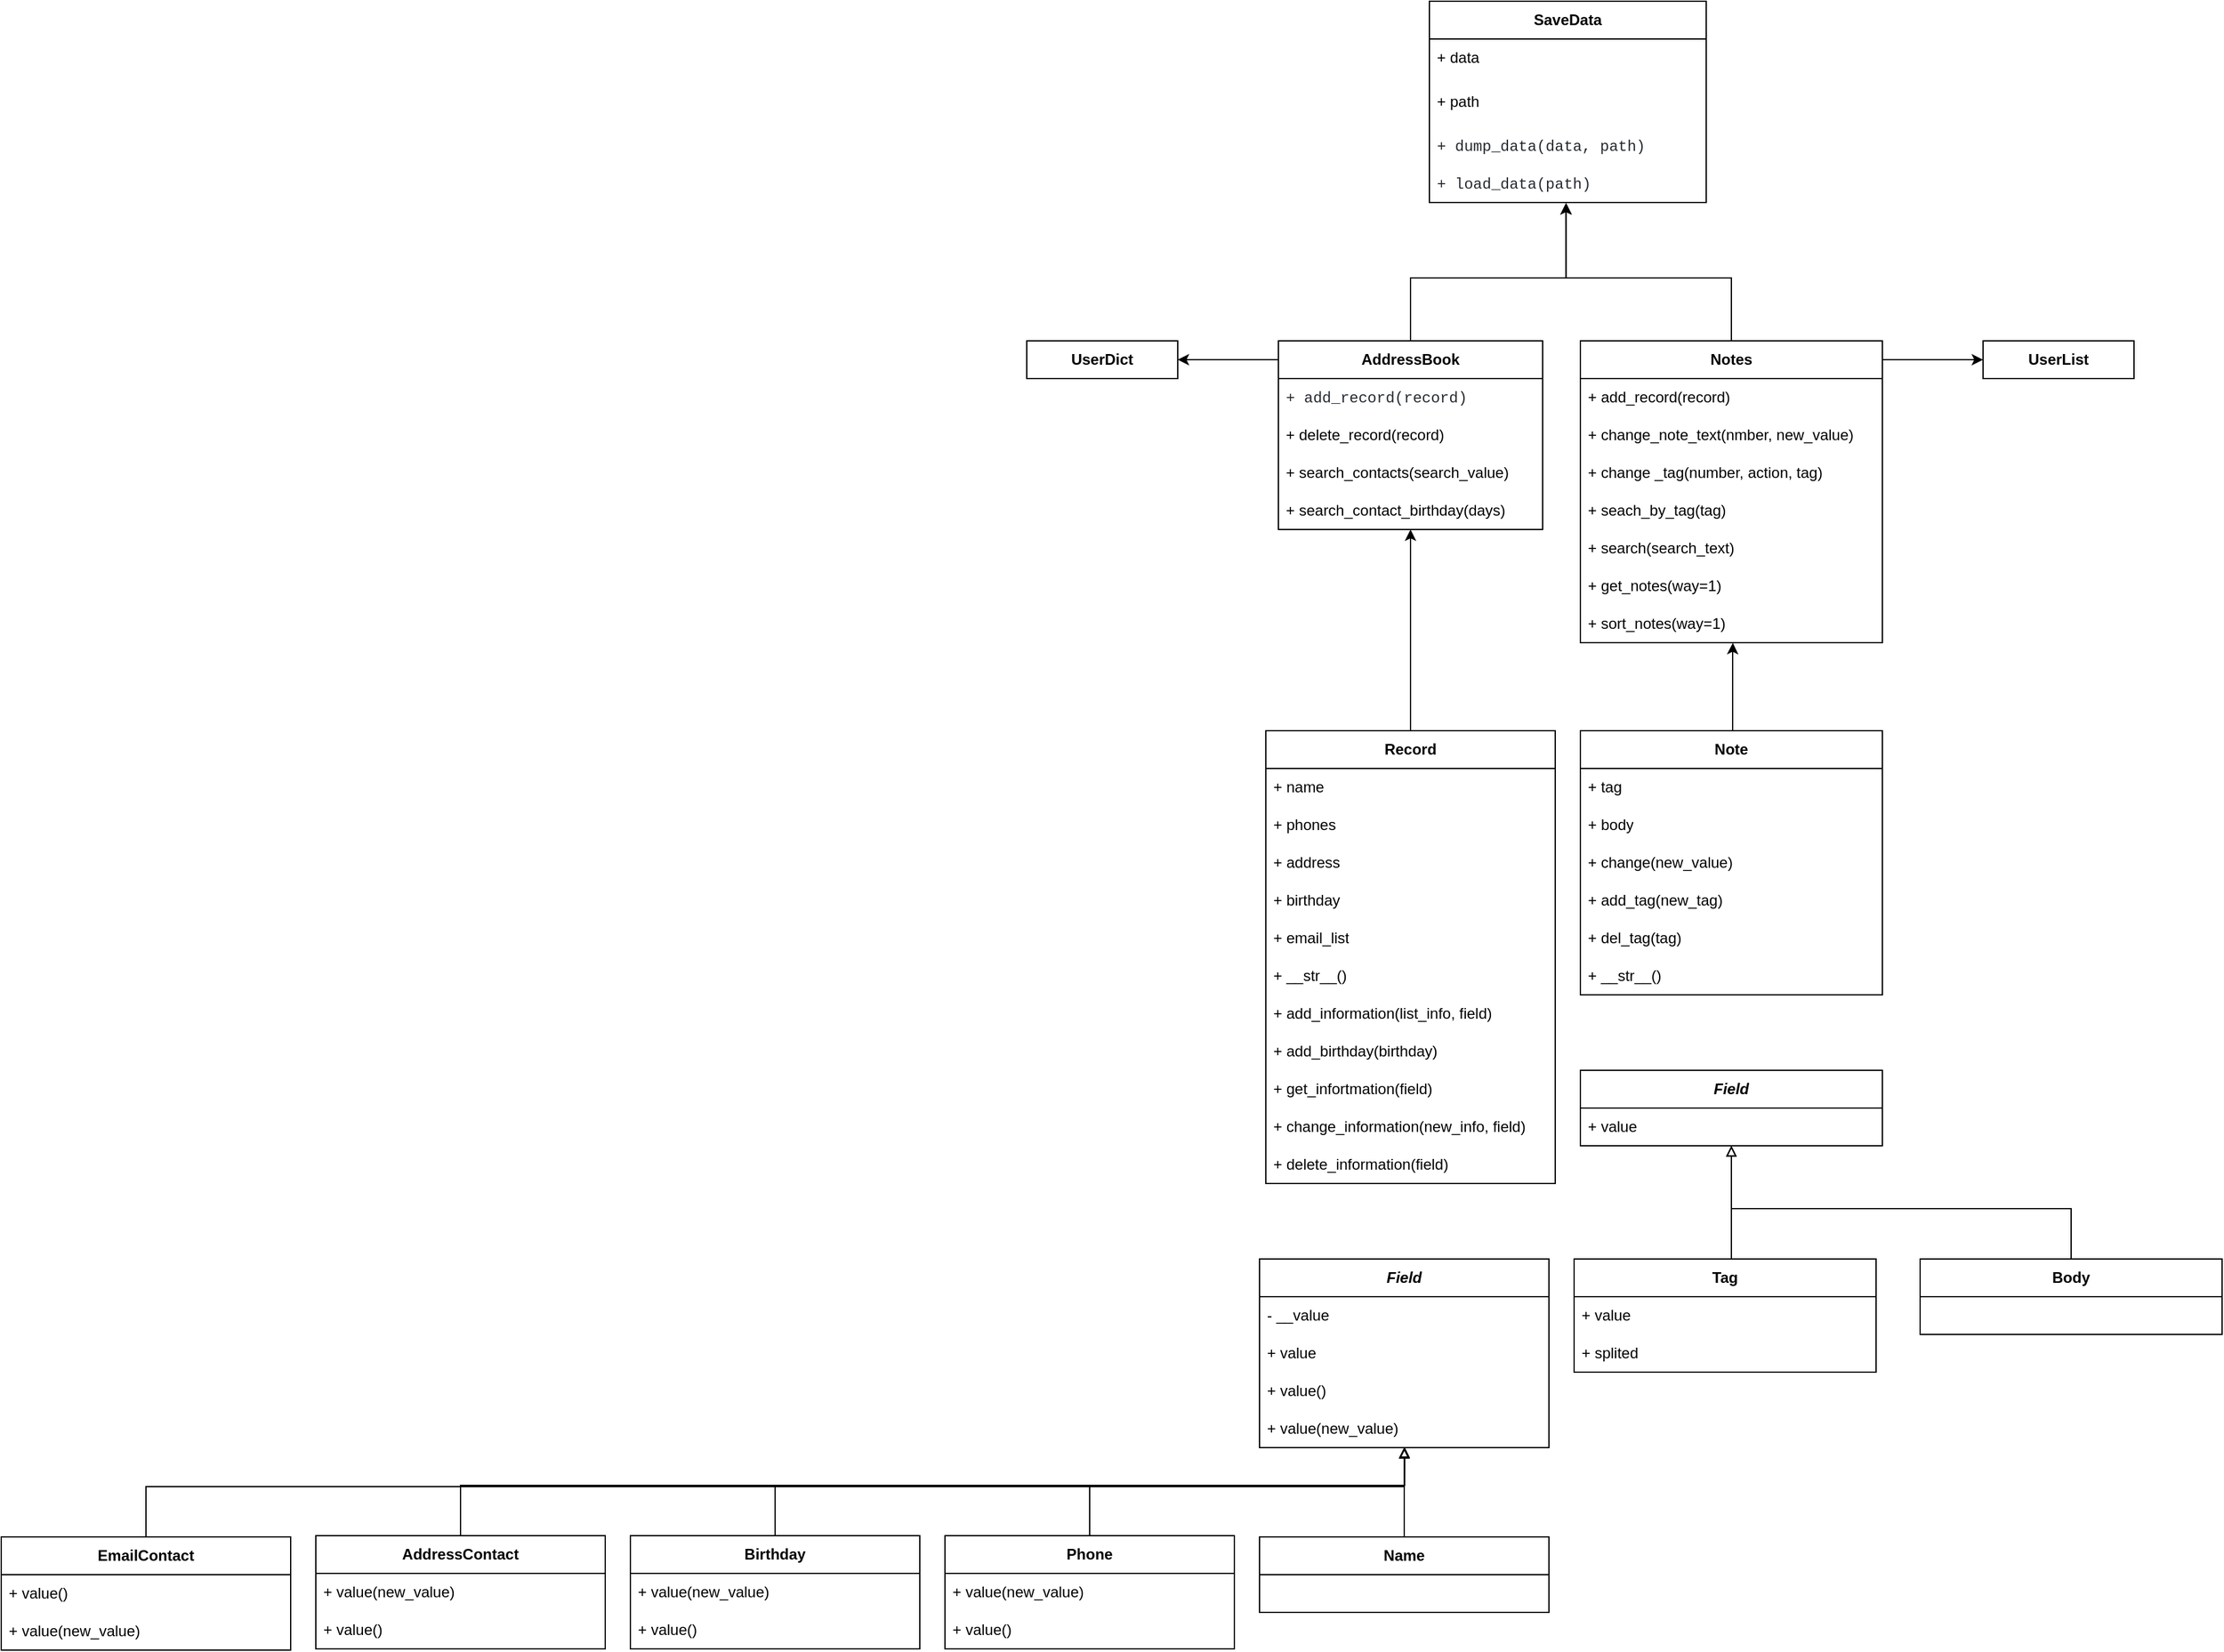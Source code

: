 <mxfile version="20.8.5" type="github">
  <diagram id="C5RBs43oDa-KdzZeNtuy" name="Page-1">
    <mxGraphModel dx="1665" dy="1603" grid="1" gridSize="10" guides="1" tooltips="1" connect="1" arrows="1" fold="1" page="1" pageScale="1" pageWidth="827" pageHeight="1169" math="0" shadow="0">
      <root>
        <mxCell id="WIyWlLk6GJQsqaUBKTNV-0" />
        <mxCell id="WIyWlLk6GJQsqaUBKTNV-1" parent="WIyWlLk6GJQsqaUBKTNV-0" />
        <mxCell id="de7m-z70HbMSXaxPHgT2-0" value="&lt;b&gt;UserDict&lt;/b&gt;" style="rounded=0;whiteSpace=wrap;html=1;" vertex="1" parent="WIyWlLk6GJQsqaUBKTNV-1">
          <mxGeometry x="10" y="210" width="120" height="30" as="geometry" />
        </mxCell>
        <mxCell id="de7m-z70HbMSXaxPHgT2-1" style="edgeStyle=orthogonalEdgeStyle;rounded=0;orthogonalLoop=1;jettySize=auto;html=1;exitX=0.5;exitY=1;exitDx=0;exitDy=0;" edge="1" parent="WIyWlLk6GJQsqaUBKTNV-1" source="de7m-z70HbMSXaxPHgT2-0" target="de7m-z70HbMSXaxPHgT2-0">
          <mxGeometry relative="1" as="geometry" />
        </mxCell>
        <mxCell id="de7m-z70HbMSXaxPHgT2-3" style="edgeStyle=orthogonalEdgeStyle;rounded=0;orthogonalLoop=1;jettySize=auto;html=1;exitX=0.5;exitY=1;exitDx=0;exitDy=0;" edge="1" parent="WIyWlLk6GJQsqaUBKTNV-1" source="de7m-z70HbMSXaxPHgT2-0" target="de7m-z70HbMSXaxPHgT2-0">
          <mxGeometry relative="1" as="geometry" />
        </mxCell>
        <mxCell id="de7m-z70HbMSXaxPHgT2-10" value="&lt;b&gt;UserList&lt;/b&gt;" style="rounded=0;whiteSpace=wrap;html=1;" vertex="1" parent="WIyWlLk6GJQsqaUBKTNV-1">
          <mxGeometry x="770" y="210" width="120" height="30" as="geometry" />
        </mxCell>
        <mxCell id="de7m-z70HbMSXaxPHgT2-33" style="edgeStyle=orthogonalEdgeStyle;rounded=0;orthogonalLoop=1;jettySize=auto;html=1;entryX=0.493;entryY=1.022;entryDx=0;entryDy=0;entryPerimeter=0;strokeColor=default;" edge="1" parent="WIyWlLk6GJQsqaUBKTNV-1" source="de7m-z70HbMSXaxPHgT2-12" target="de7m-z70HbMSXaxPHgT2-24">
          <mxGeometry relative="1" as="geometry">
            <Array as="points">
              <mxPoint x="315" y="160" />
              <mxPoint x="439" y="160" />
            </Array>
          </mxGeometry>
        </mxCell>
        <mxCell id="de7m-z70HbMSXaxPHgT2-35" style="edgeStyle=orthogonalEdgeStyle;rounded=0;orthogonalLoop=1;jettySize=auto;html=1;entryX=1;entryY=0.5;entryDx=0;entryDy=0;strokeColor=default;" edge="1" parent="WIyWlLk6GJQsqaUBKTNV-1" source="de7m-z70HbMSXaxPHgT2-12" target="de7m-z70HbMSXaxPHgT2-0">
          <mxGeometry relative="1" as="geometry">
            <Array as="points">
              <mxPoint x="150" y="225" />
              <mxPoint x="150" y="225" />
            </Array>
          </mxGeometry>
        </mxCell>
        <mxCell id="de7m-z70HbMSXaxPHgT2-12" value="&lt;b&gt;AddressBook&lt;/b&gt;" style="swimlane;fontStyle=0;childLayout=stackLayout;horizontal=1;startSize=30;horizontalStack=0;resizeParent=1;resizeParentMax=0;resizeLast=0;collapsible=1;marginBottom=0;whiteSpace=wrap;html=1;" vertex="1" parent="WIyWlLk6GJQsqaUBKTNV-1">
          <mxGeometry x="210" y="210" width="210" height="150" as="geometry" />
        </mxCell>
        <mxCell id="de7m-z70HbMSXaxPHgT2-13" value="&lt;font face=&quot;ui-monospace, SFMono-Regular, SF Mono, Menlo, Consolas, Liberation Mono, monospace&quot; color=&quot;#24292f&quot;&gt;&lt;span style=&quot;background-color: rgb(255, 255, 255);&quot;&gt;+ add_record(record)&lt;/span&gt;&lt;/font&gt;" style="text;strokeColor=none;fillColor=none;align=left;verticalAlign=middle;spacingLeft=4;spacingRight=4;overflow=hidden;points=[[0,0.5],[1,0.5]];portConstraint=eastwest;rotatable=0;whiteSpace=wrap;html=1;" vertex="1" parent="de7m-z70HbMSXaxPHgT2-12">
          <mxGeometry y="30" width="210" height="30" as="geometry" />
        </mxCell>
        <mxCell id="de7m-z70HbMSXaxPHgT2-27" value="+ delete_record(record)" style="text;strokeColor=none;fillColor=none;align=left;verticalAlign=middle;spacingLeft=4;spacingRight=4;overflow=hidden;points=[[0,0.5],[1,0.5]];portConstraint=eastwest;rotatable=0;whiteSpace=wrap;html=1;" vertex="1" parent="de7m-z70HbMSXaxPHgT2-12">
          <mxGeometry y="60" width="210" height="30" as="geometry" />
        </mxCell>
        <mxCell id="de7m-z70HbMSXaxPHgT2-14" value="+ search_contacts(search_value)" style="text;strokeColor=none;fillColor=none;align=left;verticalAlign=middle;spacingLeft=4;spacingRight=4;overflow=hidden;points=[[0,0.5],[1,0.5]];portConstraint=eastwest;rotatable=0;whiteSpace=wrap;html=1;" vertex="1" parent="de7m-z70HbMSXaxPHgT2-12">
          <mxGeometry y="90" width="210" height="30" as="geometry" />
        </mxCell>
        <mxCell id="de7m-z70HbMSXaxPHgT2-15" value="+ search_contact_birthday(days)" style="text;strokeColor=none;fillColor=none;align=left;verticalAlign=middle;spacingLeft=4;spacingRight=4;overflow=hidden;points=[[0,0.5],[1,0.5]];portConstraint=eastwest;rotatable=0;whiteSpace=wrap;html=1;" vertex="1" parent="de7m-z70HbMSXaxPHgT2-12">
          <mxGeometry y="120" width="210" height="30" as="geometry" />
        </mxCell>
        <mxCell id="de7m-z70HbMSXaxPHgT2-34" style="edgeStyle=orthogonalEdgeStyle;rounded=0;orthogonalLoop=1;jettySize=auto;html=1;strokeColor=default;entryX=0.494;entryY=1.013;entryDx=0;entryDy=0;entryPerimeter=0;" edge="1" parent="WIyWlLk6GJQsqaUBKTNV-1" source="de7m-z70HbMSXaxPHgT2-16" target="de7m-z70HbMSXaxPHgT2-24">
          <mxGeometry relative="1" as="geometry">
            <mxPoint x="460" y="140" as="targetPoint" />
            <Array as="points">
              <mxPoint x="570" y="160" />
              <mxPoint x="439" y="160" />
            </Array>
          </mxGeometry>
        </mxCell>
        <mxCell id="de7m-z70HbMSXaxPHgT2-36" style="edgeStyle=orthogonalEdgeStyle;rounded=0;orthogonalLoop=1;jettySize=auto;html=1;entryX=0;entryY=0.5;entryDx=0;entryDy=0;strokeColor=default;" edge="1" parent="WIyWlLk6GJQsqaUBKTNV-1" source="de7m-z70HbMSXaxPHgT2-16" target="de7m-z70HbMSXaxPHgT2-10">
          <mxGeometry relative="1" as="geometry">
            <Array as="points">
              <mxPoint x="750" y="225" />
              <mxPoint x="750" y="225" />
            </Array>
          </mxGeometry>
        </mxCell>
        <mxCell id="de7m-z70HbMSXaxPHgT2-16" value="&lt;b&gt;Notes&lt;/b&gt;" style="swimlane;fontStyle=0;childLayout=stackLayout;horizontal=1;startSize=30;horizontalStack=0;resizeParent=1;resizeParentMax=0;resizeLast=0;collapsible=1;marginBottom=0;whiteSpace=wrap;html=1;" vertex="1" parent="WIyWlLk6GJQsqaUBKTNV-1">
          <mxGeometry x="450" y="210" width="240" height="240" as="geometry" />
        </mxCell>
        <mxCell id="de7m-z70HbMSXaxPHgT2-17" value="+ add_record(record)" style="text;strokeColor=none;fillColor=none;align=left;verticalAlign=middle;spacingLeft=4;spacingRight=4;overflow=hidden;points=[[0,0.5],[1,0.5]];portConstraint=eastwest;rotatable=0;whiteSpace=wrap;html=1;" vertex="1" parent="de7m-z70HbMSXaxPHgT2-16">
          <mxGeometry y="30" width="240" height="30" as="geometry" />
        </mxCell>
        <mxCell id="de7m-z70HbMSXaxPHgT2-18" value="+ change_note_text(nmber, new_value)" style="text;strokeColor=none;fillColor=none;align=left;verticalAlign=middle;spacingLeft=4;spacingRight=4;overflow=hidden;points=[[0,0.5],[1,0.5]];portConstraint=eastwest;rotatable=0;whiteSpace=wrap;html=1;" vertex="1" parent="de7m-z70HbMSXaxPHgT2-16">
          <mxGeometry y="60" width="240" height="30" as="geometry" />
        </mxCell>
        <mxCell id="de7m-z70HbMSXaxPHgT2-28" value="+ change _tag(number, action, tag)" style="text;strokeColor=none;fillColor=none;align=left;verticalAlign=middle;spacingLeft=4;spacingRight=4;overflow=hidden;points=[[0,0.5],[1,0.5]];portConstraint=eastwest;rotatable=0;whiteSpace=wrap;html=1;" vertex="1" parent="de7m-z70HbMSXaxPHgT2-16">
          <mxGeometry y="90" width="240" height="30" as="geometry" />
        </mxCell>
        <mxCell id="de7m-z70HbMSXaxPHgT2-29" value="+ seach_by_tag(tag)" style="text;strokeColor=none;fillColor=none;align=left;verticalAlign=middle;spacingLeft=4;spacingRight=4;overflow=hidden;points=[[0,0.5],[1,0.5]];portConstraint=eastwest;rotatable=0;whiteSpace=wrap;html=1;" vertex="1" parent="de7m-z70HbMSXaxPHgT2-16">
          <mxGeometry y="120" width="240" height="30" as="geometry" />
        </mxCell>
        <mxCell id="de7m-z70HbMSXaxPHgT2-30" value="+ search(search_text)" style="text;strokeColor=none;fillColor=none;align=left;verticalAlign=middle;spacingLeft=4;spacingRight=4;overflow=hidden;points=[[0,0.5],[1,0.5]];portConstraint=eastwest;rotatable=0;whiteSpace=wrap;html=1;" vertex="1" parent="de7m-z70HbMSXaxPHgT2-16">
          <mxGeometry y="150" width="240" height="30" as="geometry" />
        </mxCell>
        <mxCell id="de7m-z70HbMSXaxPHgT2-19" value="+ get_notes(way=1)" style="text;strokeColor=none;fillColor=none;align=left;verticalAlign=middle;spacingLeft=4;spacingRight=4;overflow=hidden;points=[[0,0.5],[1,0.5]];portConstraint=eastwest;rotatable=0;whiteSpace=wrap;html=1;" vertex="1" parent="de7m-z70HbMSXaxPHgT2-16">
          <mxGeometry y="180" width="240" height="30" as="geometry" />
        </mxCell>
        <mxCell id="de7m-z70HbMSXaxPHgT2-32" value="+ sort_notes(way=1)" style="text;strokeColor=none;fillColor=none;align=left;verticalAlign=middle;spacingLeft=4;spacingRight=4;overflow=hidden;points=[[0,0.5],[1,0.5]];portConstraint=eastwest;rotatable=0;whiteSpace=wrap;html=1;" vertex="1" parent="de7m-z70HbMSXaxPHgT2-16">
          <mxGeometry y="210" width="240" height="30" as="geometry" />
        </mxCell>
        <mxCell id="de7m-z70HbMSXaxPHgT2-20" value="&lt;b&gt;SaveData&lt;/b&gt;" style="swimlane;fontStyle=0;childLayout=stackLayout;horizontal=1;startSize=30;horizontalStack=0;resizeParent=1;resizeParentMax=0;resizeLast=0;collapsible=1;marginBottom=0;whiteSpace=wrap;html=1;" vertex="1" parent="WIyWlLk6GJQsqaUBKTNV-1">
          <mxGeometry x="330" y="-60" width="220" height="160" as="geometry">
            <mxRectangle x="350" y="-60" width="90" height="30" as="alternateBounds" />
          </mxGeometry>
        </mxCell>
        <mxCell id="de7m-z70HbMSXaxPHgT2-21" value="+ data" style="text;strokeColor=none;fillColor=none;align=left;verticalAlign=middle;spacingLeft=4;spacingRight=4;overflow=hidden;points=[[0,0.5],[1,0.5]];portConstraint=eastwest;rotatable=0;whiteSpace=wrap;html=1;" vertex="1" parent="de7m-z70HbMSXaxPHgT2-20">
          <mxGeometry y="30" width="220" height="30" as="geometry" />
        </mxCell>
        <mxCell id="de7m-z70HbMSXaxPHgT2-22" value="+ path" style="text;strokeColor=none;fillColor=none;align=left;verticalAlign=middle;spacingLeft=4;spacingRight=4;overflow=hidden;points=[[0,0.5],[1,0.5]];portConstraint=eastwest;rotatable=0;whiteSpace=wrap;html=1;" vertex="1" parent="de7m-z70HbMSXaxPHgT2-20">
          <mxGeometry y="60" width="220" height="40" as="geometry" />
        </mxCell>
        <mxCell id="de7m-z70HbMSXaxPHgT2-26" value="&lt;font face=&quot;ui-monospace, SFMono-Regular, SF Mono, Menlo, Consolas, Liberation Mono, monospace&quot; color=&quot;#24292f&quot;&gt;&lt;span style=&quot;background-color: rgb(255, 255, 255);&quot;&gt;+ dump_data(data, path)&lt;/span&gt;&lt;/font&gt;" style="text;strokeColor=none;fillColor=none;align=left;verticalAlign=middle;spacingLeft=4;spacingRight=4;overflow=hidden;points=[[0,0.5],[1,0.5]];portConstraint=eastwest;rotatable=0;whiteSpace=wrap;html=1;" vertex="1" parent="de7m-z70HbMSXaxPHgT2-20">
          <mxGeometry y="100" width="220" height="30" as="geometry" />
        </mxCell>
        <mxCell id="de7m-z70HbMSXaxPHgT2-24" value="&lt;font face=&quot;ui-monospace, SFMono-Regular, SF Mono, Menlo, Consolas, Liberation Mono, monospace&quot; color=&quot;#24292f&quot;&gt;&lt;span style=&quot;background-color: rgb(255, 255, 255);&quot;&gt;+ load_data(path)&lt;/span&gt;&lt;/font&gt;" style="text;strokeColor=none;fillColor=none;align=left;verticalAlign=middle;spacingLeft=4;spacingRight=4;overflow=hidden;points=[[0,0.5],[1,0.5]];portConstraint=eastwest;rotatable=0;whiteSpace=wrap;html=1;" vertex="1" parent="de7m-z70HbMSXaxPHgT2-20">
          <mxGeometry y="130" width="220" height="30" as="geometry" />
        </mxCell>
        <mxCell id="de7m-z70HbMSXaxPHgT2-45" style="edgeStyle=orthogonalEdgeStyle;rounded=0;orthogonalLoop=1;jettySize=auto;html=1;strokeColor=default;entryX=0.505;entryY=1.006;entryDx=0;entryDy=0;entryPerimeter=0;" edge="1" parent="WIyWlLk6GJQsqaUBKTNV-1" source="de7m-z70HbMSXaxPHgT2-37" target="de7m-z70HbMSXaxPHgT2-32">
          <mxGeometry relative="1" as="geometry">
            <mxPoint x="570" y="460" as="targetPoint" />
            <Array as="points">
              <mxPoint x="571" y="460" />
              <mxPoint x="571" y="460" />
            </Array>
          </mxGeometry>
        </mxCell>
        <mxCell id="de7m-z70HbMSXaxPHgT2-37" value="&lt;b&gt;Note&lt;/b&gt;" style="swimlane;fontStyle=0;childLayout=stackLayout;horizontal=1;startSize=30;horizontalStack=0;resizeParent=1;resizeParentMax=0;resizeLast=0;collapsible=1;marginBottom=0;whiteSpace=wrap;html=1;" vertex="1" parent="WIyWlLk6GJQsqaUBKTNV-1">
          <mxGeometry x="450" y="520" width="240" height="210" as="geometry" />
        </mxCell>
        <mxCell id="de7m-z70HbMSXaxPHgT2-38" value="+ tag" style="text;strokeColor=none;fillColor=none;align=left;verticalAlign=middle;spacingLeft=4;spacingRight=4;overflow=hidden;points=[[0,0.5],[1,0.5]];portConstraint=eastwest;rotatable=0;whiteSpace=wrap;html=1;" vertex="1" parent="de7m-z70HbMSXaxPHgT2-37">
          <mxGeometry y="30" width="240" height="30" as="geometry" />
        </mxCell>
        <mxCell id="de7m-z70HbMSXaxPHgT2-39" value="+ body" style="text;strokeColor=none;fillColor=none;align=left;verticalAlign=middle;spacingLeft=4;spacingRight=4;overflow=hidden;points=[[0,0.5],[1,0.5]];portConstraint=eastwest;rotatable=0;whiteSpace=wrap;html=1;" vertex="1" parent="de7m-z70HbMSXaxPHgT2-37">
          <mxGeometry y="60" width="240" height="30" as="geometry" />
        </mxCell>
        <mxCell id="de7m-z70HbMSXaxPHgT2-40" value="+ change(new_value)" style="text;strokeColor=none;fillColor=none;align=left;verticalAlign=middle;spacingLeft=4;spacingRight=4;overflow=hidden;points=[[0,0.5],[1,0.5]];portConstraint=eastwest;rotatable=0;whiteSpace=wrap;html=1;" vertex="1" parent="de7m-z70HbMSXaxPHgT2-37">
          <mxGeometry y="90" width="240" height="30" as="geometry" />
        </mxCell>
        <mxCell id="de7m-z70HbMSXaxPHgT2-41" value="+ add_tag(new_tag)" style="text;strokeColor=none;fillColor=none;align=left;verticalAlign=middle;spacingLeft=4;spacingRight=4;overflow=hidden;points=[[0,0.5],[1,0.5]];portConstraint=eastwest;rotatable=0;whiteSpace=wrap;html=1;" vertex="1" parent="de7m-z70HbMSXaxPHgT2-37">
          <mxGeometry y="120" width="240" height="30" as="geometry" />
        </mxCell>
        <mxCell id="de7m-z70HbMSXaxPHgT2-42" value="+ del_tag(tag)" style="text;strokeColor=none;fillColor=none;align=left;verticalAlign=middle;spacingLeft=4;spacingRight=4;overflow=hidden;points=[[0,0.5],[1,0.5]];portConstraint=eastwest;rotatable=0;whiteSpace=wrap;html=1;" vertex="1" parent="de7m-z70HbMSXaxPHgT2-37">
          <mxGeometry y="150" width="240" height="30" as="geometry" />
        </mxCell>
        <mxCell id="de7m-z70HbMSXaxPHgT2-53" value="+ __str__()" style="text;strokeColor=none;fillColor=none;align=left;verticalAlign=middle;spacingLeft=4;spacingRight=4;overflow=hidden;points=[[0,0.5],[1,0.5]];portConstraint=eastwest;rotatable=0;whiteSpace=wrap;html=1;" vertex="1" parent="de7m-z70HbMSXaxPHgT2-37">
          <mxGeometry y="180" width="240" height="30" as="geometry" />
        </mxCell>
        <mxCell id="de7m-z70HbMSXaxPHgT2-52" style="edgeStyle=orthogonalEdgeStyle;rounded=0;orthogonalLoop=1;jettySize=auto;html=1;strokeColor=default;" edge="1" parent="WIyWlLk6GJQsqaUBKTNV-1" source="de7m-z70HbMSXaxPHgT2-46">
          <mxGeometry relative="1" as="geometry">
            <mxPoint x="315" y="360" as="targetPoint" />
          </mxGeometry>
        </mxCell>
        <mxCell id="de7m-z70HbMSXaxPHgT2-46" value="&lt;b&gt;Record&lt;/b&gt;" style="swimlane;fontStyle=0;childLayout=stackLayout;horizontal=1;startSize=30;horizontalStack=0;resizeParent=1;resizeParentMax=0;resizeLast=0;collapsible=1;marginBottom=0;whiteSpace=wrap;html=1;" vertex="1" parent="WIyWlLk6GJQsqaUBKTNV-1">
          <mxGeometry x="200" y="520" width="230" height="360" as="geometry" />
        </mxCell>
        <mxCell id="de7m-z70HbMSXaxPHgT2-47" value="+ name" style="text;strokeColor=none;fillColor=none;align=left;verticalAlign=middle;spacingLeft=4;spacingRight=4;overflow=hidden;points=[[0,0.5],[1,0.5]];portConstraint=eastwest;rotatable=0;whiteSpace=wrap;html=1;" vertex="1" parent="de7m-z70HbMSXaxPHgT2-46">
          <mxGeometry y="30" width="230" height="30" as="geometry" />
        </mxCell>
        <mxCell id="de7m-z70HbMSXaxPHgT2-48" value="+ phones" style="text;strokeColor=none;fillColor=none;align=left;verticalAlign=middle;spacingLeft=4;spacingRight=4;overflow=hidden;points=[[0,0.5],[1,0.5]];portConstraint=eastwest;rotatable=0;whiteSpace=wrap;html=1;" vertex="1" parent="de7m-z70HbMSXaxPHgT2-46">
          <mxGeometry y="60" width="230" height="30" as="geometry" />
        </mxCell>
        <mxCell id="de7m-z70HbMSXaxPHgT2-49" value="+ address" style="text;strokeColor=none;fillColor=none;align=left;verticalAlign=middle;spacingLeft=4;spacingRight=4;overflow=hidden;points=[[0,0.5],[1,0.5]];portConstraint=eastwest;rotatable=0;whiteSpace=wrap;html=1;" vertex="1" parent="de7m-z70HbMSXaxPHgT2-46">
          <mxGeometry y="90" width="230" height="30" as="geometry" />
        </mxCell>
        <mxCell id="de7m-z70HbMSXaxPHgT2-50" value="+ birthday" style="text;strokeColor=none;fillColor=none;align=left;verticalAlign=middle;spacingLeft=4;spacingRight=4;overflow=hidden;points=[[0,0.5],[1,0.5]];portConstraint=eastwest;rotatable=0;whiteSpace=wrap;html=1;" vertex="1" parent="de7m-z70HbMSXaxPHgT2-46">
          <mxGeometry y="120" width="230" height="30" as="geometry" />
        </mxCell>
        <mxCell id="de7m-z70HbMSXaxPHgT2-51" value="+ email_list" style="text;strokeColor=none;fillColor=none;align=left;verticalAlign=middle;spacingLeft=4;spacingRight=4;overflow=hidden;points=[[0,0.5],[1,0.5]];portConstraint=eastwest;rotatable=0;whiteSpace=wrap;html=1;" vertex="1" parent="de7m-z70HbMSXaxPHgT2-46">
          <mxGeometry y="150" width="230" height="30" as="geometry" />
        </mxCell>
        <mxCell id="de7m-z70HbMSXaxPHgT2-73" value="+ __str__()" style="text;strokeColor=none;fillColor=none;align=left;verticalAlign=middle;spacingLeft=4;spacingRight=4;overflow=hidden;points=[[0,0.5],[1,0.5]];portConstraint=eastwest;rotatable=0;whiteSpace=wrap;html=1;" vertex="1" parent="de7m-z70HbMSXaxPHgT2-46">
          <mxGeometry y="180" width="230" height="30" as="geometry" />
        </mxCell>
        <mxCell id="de7m-z70HbMSXaxPHgT2-74" value="+ add_information(list_info, field)" style="text;strokeColor=none;fillColor=none;align=left;verticalAlign=middle;spacingLeft=4;spacingRight=4;overflow=hidden;points=[[0,0.5],[1,0.5]];portConstraint=eastwest;rotatable=0;whiteSpace=wrap;html=1;" vertex="1" parent="de7m-z70HbMSXaxPHgT2-46">
          <mxGeometry y="210" width="230" height="30" as="geometry" />
        </mxCell>
        <mxCell id="de7m-z70HbMSXaxPHgT2-76" value="+ add_birthday(birthday)" style="text;strokeColor=none;fillColor=none;align=left;verticalAlign=middle;spacingLeft=4;spacingRight=4;overflow=hidden;points=[[0,0.5],[1,0.5]];portConstraint=eastwest;rotatable=0;whiteSpace=wrap;html=1;" vertex="1" parent="de7m-z70HbMSXaxPHgT2-46">
          <mxGeometry y="240" width="230" height="30" as="geometry" />
        </mxCell>
        <mxCell id="de7m-z70HbMSXaxPHgT2-79" value="+ get_infortmation(field)" style="text;strokeColor=none;fillColor=none;align=left;verticalAlign=middle;spacingLeft=4;spacingRight=4;overflow=hidden;points=[[0,0.5],[1,0.5]];portConstraint=eastwest;rotatable=0;whiteSpace=wrap;html=1;" vertex="1" parent="de7m-z70HbMSXaxPHgT2-46">
          <mxGeometry y="270" width="230" height="30" as="geometry" />
        </mxCell>
        <mxCell id="de7m-z70HbMSXaxPHgT2-81" value="+ change_information(new_info, field)" style="text;strokeColor=none;fillColor=none;align=left;verticalAlign=middle;spacingLeft=4;spacingRight=4;overflow=hidden;points=[[0,0.5],[1,0.5]];portConstraint=eastwest;rotatable=0;whiteSpace=wrap;html=1;" vertex="1" parent="de7m-z70HbMSXaxPHgT2-46">
          <mxGeometry y="300" width="230" height="30" as="geometry" />
        </mxCell>
        <mxCell id="de7m-z70HbMSXaxPHgT2-82" value="+ delete_information(field)" style="text;strokeColor=none;fillColor=none;align=left;verticalAlign=middle;spacingLeft=4;spacingRight=4;overflow=hidden;points=[[0,0.5],[1,0.5]];portConstraint=eastwest;rotatable=0;whiteSpace=wrap;html=1;" vertex="1" parent="de7m-z70HbMSXaxPHgT2-46">
          <mxGeometry y="330" width="230" height="30" as="geometry" />
        </mxCell>
        <mxCell id="de7m-z70HbMSXaxPHgT2-54" value="&lt;b&gt;&lt;i&gt;Field&lt;/i&gt;&lt;/b&gt;" style="swimlane;fontStyle=0;childLayout=stackLayout;horizontal=1;startSize=30;horizontalStack=0;resizeParent=1;resizeParentMax=0;resizeLast=0;collapsible=1;marginBottom=0;whiteSpace=wrap;html=1;" vertex="1" parent="WIyWlLk6GJQsqaUBKTNV-1">
          <mxGeometry x="450" y="790" width="240" height="60" as="geometry" />
        </mxCell>
        <mxCell id="de7m-z70HbMSXaxPHgT2-55" value="+ value" style="text;strokeColor=none;fillColor=none;align=left;verticalAlign=middle;spacingLeft=4;spacingRight=4;overflow=hidden;points=[[0,0.5],[1,0.5]];portConstraint=eastwest;rotatable=0;whiteSpace=wrap;html=1;" vertex="1" parent="de7m-z70HbMSXaxPHgT2-54">
          <mxGeometry y="30" width="240" height="30" as="geometry" />
        </mxCell>
        <mxCell id="de7m-z70HbMSXaxPHgT2-117" style="edgeStyle=orthogonalEdgeStyle;rounded=0;orthogonalLoop=1;jettySize=auto;html=1;strokeColor=default;endArrow=block;endFill=0;" edge="1" parent="WIyWlLk6GJQsqaUBKTNV-1" source="de7m-z70HbMSXaxPHgT2-61" target="de7m-z70HbMSXaxPHgT2-55">
          <mxGeometry relative="1" as="geometry">
            <mxPoint x="570" y="860" as="targetPoint" />
            <Array as="points">
              <mxPoint x="570" y="910" />
              <mxPoint x="570" y="910" />
            </Array>
          </mxGeometry>
        </mxCell>
        <mxCell id="de7m-z70HbMSXaxPHgT2-61" value="&lt;b&gt;Tag&lt;/b&gt;" style="swimlane;fontStyle=0;childLayout=stackLayout;horizontal=1;startSize=30;horizontalStack=0;resizeParent=1;resizeParentMax=0;resizeLast=0;collapsible=1;marginBottom=0;whiteSpace=wrap;html=1;" vertex="1" parent="WIyWlLk6GJQsqaUBKTNV-1">
          <mxGeometry x="445" y="940" width="240" height="90" as="geometry" />
        </mxCell>
        <mxCell id="de7m-z70HbMSXaxPHgT2-62" value="+ value" style="text;strokeColor=none;fillColor=none;align=left;verticalAlign=middle;spacingLeft=4;spacingRight=4;overflow=hidden;points=[[0,0.5],[1,0.5]];portConstraint=eastwest;rotatable=0;whiteSpace=wrap;html=1;" vertex="1" parent="de7m-z70HbMSXaxPHgT2-61">
          <mxGeometry y="30" width="240" height="30" as="geometry" />
        </mxCell>
        <mxCell id="de7m-z70HbMSXaxPHgT2-63" value="+ splited" style="text;strokeColor=none;fillColor=none;align=left;verticalAlign=middle;spacingLeft=4;spacingRight=4;overflow=hidden;points=[[0,0.5],[1,0.5]];portConstraint=eastwest;rotatable=0;whiteSpace=wrap;html=1;" vertex="1" parent="de7m-z70HbMSXaxPHgT2-61">
          <mxGeometry y="60" width="240" height="30" as="geometry" />
        </mxCell>
        <mxCell id="de7m-z70HbMSXaxPHgT2-118" style="edgeStyle=orthogonalEdgeStyle;rounded=0;orthogonalLoop=1;jettySize=auto;html=1;strokeColor=default;endArrow=block;endFill=0;" edge="1" parent="WIyWlLk6GJQsqaUBKTNV-1" source="de7m-z70HbMSXaxPHgT2-68">
          <mxGeometry relative="1" as="geometry">
            <mxPoint x="570" y="850" as="targetPoint" />
            <Array as="points">
              <mxPoint x="840" y="900" />
              <mxPoint x="570" y="900" />
            </Array>
          </mxGeometry>
        </mxCell>
        <mxCell id="de7m-z70HbMSXaxPHgT2-68" value="&lt;b&gt;Body&lt;/b&gt;" style="swimlane;fontStyle=0;childLayout=stackLayout;horizontal=1;startSize=30;horizontalStack=0;resizeParent=1;resizeParentMax=0;resizeLast=0;collapsible=1;marginBottom=0;whiteSpace=wrap;html=1;" vertex="1" parent="WIyWlLk6GJQsqaUBKTNV-1">
          <mxGeometry x="720" y="940" width="240" height="60" as="geometry" />
        </mxCell>
        <mxCell id="de7m-z70HbMSXaxPHgT2-83" value="&lt;b&gt;&lt;i&gt;Field&lt;/i&gt;&lt;/b&gt;" style="swimlane;fontStyle=0;childLayout=stackLayout;horizontal=1;startSize=30;horizontalStack=0;resizeParent=1;resizeParentMax=0;resizeLast=0;collapsible=1;marginBottom=0;whiteSpace=wrap;html=1;" vertex="1" parent="WIyWlLk6GJQsqaUBKTNV-1">
          <mxGeometry x="195" y="940" width="230" height="150" as="geometry" />
        </mxCell>
        <mxCell id="de7m-z70HbMSXaxPHgT2-84" value="- __value" style="text;strokeColor=none;fillColor=none;align=left;verticalAlign=middle;spacingLeft=4;spacingRight=4;overflow=hidden;points=[[0,0.5],[1,0.5]];portConstraint=eastwest;rotatable=0;whiteSpace=wrap;html=1;" vertex="1" parent="de7m-z70HbMSXaxPHgT2-83">
          <mxGeometry y="30" width="230" height="30" as="geometry" />
        </mxCell>
        <mxCell id="de7m-z70HbMSXaxPHgT2-90" value="+ value" style="text;strokeColor=none;fillColor=none;align=left;verticalAlign=middle;spacingLeft=4;spacingRight=4;overflow=hidden;points=[[0,0.5],[1,0.5]];portConstraint=eastwest;rotatable=0;whiteSpace=wrap;html=1;" vertex="1" parent="de7m-z70HbMSXaxPHgT2-83">
          <mxGeometry y="60" width="230" height="30" as="geometry" />
        </mxCell>
        <mxCell id="de7m-z70HbMSXaxPHgT2-91" value="+ value()" style="text;strokeColor=none;fillColor=none;align=left;verticalAlign=middle;spacingLeft=4;spacingRight=4;overflow=hidden;points=[[0,0.5],[1,0.5]];portConstraint=eastwest;rotatable=0;whiteSpace=wrap;html=1;" vertex="1" parent="de7m-z70HbMSXaxPHgT2-83">
          <mxGeometry y="90" width="230" height="30" as="geometry" />
        </mxCell>
        <mxCell id="de7m-z70HbMSXaxPHgT2-85" value="+ value(new_value)" style="text;strokeColor=none;fillColor=none;align=left;verticalAlign=middle;spacingLeft=4;spacingRight=4;overflow=hidden;points=[[0,0.5],[1,0.5]];portConstraint=eastwest;rotatable=0;whiteSpace=wrap;html=1;" vertex="1" parent="de7m-z70HbMSXaxPHgT2-83">
          <mxGeometry y="120" width="230" height="30" as="geometry" />
        </mxCell>
        <mxCell id="de7m-z70HbMSXaxPHgT2-112" style="edgeStyle=orthogonalEdgeStyle;rounded=0;orthogonalLoop=1;jettySize=auto;html=1;entryX=0.501;entryY=1;entryDx=0;entryDy=0;entryPerimeter=0;strokeColor=default;endArrow=block;endFill=0;" edge="1" parent="WIyWlLk6GJQsqaUBKTNV-1" source="de7m-z70HbMSXaxPHgT2-92" target="de7m-z70HbMSXaxPHgT2-85">
          <mxGeometry relative="1" as="geometry" />
        </mxCell>
        <mxCell id="de7m-z70HbMSXaxPHgT2-92" value="&lt;b&gt;Name&lt;/b&gt;" style="swimlane;fontStyle=0;childLayout=stackLayout;horizontal=1;startSize=30;horizontalStack=0;resizeParent=1;resizeParentMax=0;resizeLast=0;collapsible=1;marginBottom=0;whiteSpace=wrap;html=1;" vertex="1" parent="WIyWlLk6GJQsqaUBKTNV-1">
          <mxGeometry x="195" y="1161" width="230" height="60" as="geometry" />
        </mxCell>
        <mxCell id="de7m-z70HbMSXaxPHgT2-113" style="edgeStyle=orthogonalEdgeStyle;rounded=0;orthogonalLoop=1;jettySize=auto;html=1;entryX=0.501;entryY=1;entryDx=0;entryDy=0;entryPerimeter=0;strokeColor=default;endArrow=block;endFill=0;" edge="1" parent="WIyWlLk6GJQsqaUBKTNV-1" source="de7m-z70HbMSXaxPHgT2-95" target="de7m-z70HbMSXaxPHgT2-85">
          <mxGeometry relative="1" as="geometry">
            <Array as="points">
              <mxPoint x="60" y="1120" />
              <mxPoint x="310" y="1120" />
            </Array>
          </mxGeometry>
        </mxCell>
        <mxCell id="de7m-z70HbMSXaxPHgT2-95" value="&lt;b&gt;Phone&lt;/b&gt;" style="swimlane;fontStyle=0;childLayout=stackLayout;horizontal=1;startSize=30;horizontalStack=0;resizeParent=1;resizeParentMax=0;resizeLast=0;collapsible=1;marginBottom=0;whiteSpace=wrap;html=1;" vertex="1" parent="WIyWlLk6GJQsqaUBKTNV-1">
          <mxGeometry x="-55" y="1160" width="230" height="90" as="geometry" />
        </mxCell>
        <mxCell id="de7m-z70HbMSXaxPHgT2-99" value="+ value(new_value)" style="text;strokeColor=none;fillColor=none;align=left;verticalAlign=middle;spacingLeft=4;spacingRight=4;overflow=hidden;points=[[0,0.5],[1,0.5]];portConstraint=eastwest;rotatable=0;whiteSpace=wrap;html=1;" vertex="1" parent="de7m-z70HbMSXaxPHgT2-95">
          <mxGeometry y="30" width="230" height="30" as="geometry" />
        </mxCell>
        <mxCell id="de7m-z70HbMSXaxPHgT2-98" value="+ value()" style="text;strokeColor=none;fillColor=none;align=left;verticalAlign=middle;spacingLeft=4;spacingRight=4;overflow=hidden;points=[[0,0.5],[1,0.5]];portConstraint=eastwest;rotatable=0;whiteSpace=wrap;html=1;" vertex="1" parent="de7m-z70HbMSXaxPHgT2-95">
          <mxGeometry y="60" width="230" height="30" as="geometry" />
        </mxCell>
        <mxCell id="de7m-z70HbMSXaxPHgT2-114" style="edgeStyle=orthogonalEdgeStyle;rounded=0;orthogonalLoop=1;jettySize=auto;html=1;strokeColor=default;endArrow=block;endFill=0;" edge="1" parent="WIyWlLk6GJQsqaUBKTNV-1" source="de7m-z70HbMSXaxPHgT2-100" target="de7m-z70HbMSXaxPHgT2-85">
          <mxGeometry relative="1" as="geometry">
            <mxPoint x="-130" y="1100" as="targetPoint" />
            <Array as="points">
              <mxPoint x="-190" y="1120" />
              <mxPoint x="310" y="1120" />
            </Array>
          </mxGeometry>
        </mxCell>
        <mxCell id="de7m-z70HbMSXaxPHgT2-100" value="&lt;b&gt;Birthday&lt;/b&gt;" style="swimlane;fontStyle=0;childLayout=stackLayout;horizontal=1;startSize=30;horizontalStack=0;resizeParent=1;resizeParentMax=0;resizeLast=0;collapsible=1;marginBottom=0;whiteSpace=wrap;html=1;" vertex="1" parent="WIyWlLk6GJQsqaUBKTNV-1">
          <mxGeometry x="-305" y="1160" width="230" height="90" as="geometry" />
        </mxCell>
        <mxCell id="de7m-z70HbMSXaxPHgT2-102" value="+ value(new_value)" style="text;strokeColor=none;fillColor=none;align=left;verticalAlign=middle;spacingLeft=4;spacingRight=4;overflow=hidden;points=[[0,0.5],[1,0.5]];portConstraint=eastwest;rotatable=0;whiteSpace=wrap;html=1;" vertex="1" parent="de7m-z70HbMSXaxPHgT2-100">
          <mxGeometry y="30" width="230" height="30" as="geometry" />
        </mxCell>
        <mxCell id="de7m-z70HbMSXaxPHgT2-101" value="+ value()" style="text;strokeColor=none;fillColor=none;align=left;verticalAlign=middle;spacingLeft=4;spacingRight=4;overflow=hidden;points=[[0,0.5],[1,0.5]];portConstraint=eastwest;rotatable=0;whiteSpace=wrap;html=1;" vertex="1" parent="de7m-z70HbMSXaxPHgT2-100">
          <mxGeometry y="60" width="230" height="30" as="geometry" />
        </mxCell>
        <mxCell id="de7m-z70HbMSXaxPHgT2-115" style="edgeStyle=orthogonalEdgeStyle;rounded=0;orthogonalLoop=1;jettySize=auto;html=1;strokeColor=default;entryX=0.501;entryY=0.98;entryDx=0;entryDy=0;entryPerimeter=0;endArrow=block;endFill=0;" edge="1" parent="WIyWlLk6GJQsqaUBKTNV-1" source="de7m-z70HbMSXaxPHgT2-103" target="de7m-z70HbMSXaxPHgT2-85">
          <mxGeometry relative="1" as="geometry">
            <mxPoint x="-50" y="1080" as="targetPoint" />
            <Array as="points">
              <mxPoint x="-440" y="1120" />
              <mxPoint x="310" y="1120" />
            </Array>
          </mxGeometry>
        </mxCell>
        <mxCell id="de7m-z70HbMSXaxPHgT2-103" value="&lt;b&gt;AddressContact&lt;/b&gt;" style="swimlane;fontStyle=0;childLayout=stackLayout;horizontal=1;startSize=30;horizontalStack=0;resizeParent=1;resizeParentMax=0;resizeLast=0;collapsible=1;marginBottom=0;whiteSpace=wrap;html=1;" vertex="1" parent="WIyWlLk6GJQsqaUBKTNV-1">
          <mxGeometry x="-555" y="1160" width="230" height="90" as="geometry" />
        </mxCell>
        <mxCell id="de7m-z70HbMSXaxPHgT2-105" value="+ value(new_value)" style="text;strokeColor=none;fillColor=none;align=left;verticalAlign=middle;spacingLeft=4;spacingRight=4;overflow=hidden;points=[[0,0.5],[1,0.5]];portConstraint=eastwest;rotatable=0;whiteSpace=wrap;html=1;" vertex="1" parent="de7m-z70HbMSXaxPHgT2-103">
          <mxGeometry y="30" width="230" height="30" as="geometry" />
        </mxCell>
        <mxCell id="de7m-z70HbMSXaxPHgT2-104" value="+ value()" style="text;strokeColor=none;fillColor=none;align=left;verticalAlign=middle;spacingLeft=4;spacingRight=4;overflow=hidden;points=[[0,0.5],[1,0.5]];portConstraint=eastwest;rotatable=0;whiteSpace=wrap;html=1;" vertex="1" parent="de7m-z70HbMSXaxPHgT2-103">
          <mxGeometry y="60" width="230" height="30" as="geometry" />
        </mxCell>
        <mxCell id="de7m-z70HbMSXaxPHgT2-116" style="edgeStyle=orthogonalEdgeStyle;rounded=0;orthogonalLoop=1;jettySize=auto;html=1;strokeColor=default;endArrow=block;endFill=0;" edge="1" parent="WIyWlLk6GJQsqaUBKTNV-1" source="de7m-z70HbMSXaxPHgT2-106">
          <mxGeometry relative="1" as="geometry">
            <mxPoint x="310" y="1090" as="targetPoint" />
            <Array as="points">
              <mxPoint x="-690" y="1121" />
              <mxPoint x="310" y="1121" />
            </Array>
          </mxGeometry>
        </mxCell>
        <mxCell id="de7m-z70HbMSXaxPHgT2-106" value="&lt;b&gt;EmailContact&lt;/b&gt;" style="swimlane;fontStyle=0;childLayout=stackLayout;horizontal=1;startSize=30;horizontalStack=0;resizeParent=1;resizeParentMax=0;resizeLast=0;collapsible=1;marginBottom=0;whiteSpace=wrap;html=1;" vertex="1" parent="WIyWlLk6GJQsqaUBKTNV-1">
          <mxGeometry x="-805" y="1161" width="230" height="90" as="geometry" />
        </mxCell>
        <mxCell id="de7m-z70HbMSXaxPHgT2-107" value="+ value()" style="text;strokeColor=none;fillColor=none;align=left;verticalAlign=middle;spacingLeft=4;spacingRight=4;overflow=hidden;points=[[0,0.5],[1,0.5]];portConstraint=eastwest;rotatable=0;whiteSpace=wrap;html=1;" vertex="1" parent="de7m-z70HbMSXaxPHgT2-106">
          <mxGeometry y="30" width="230" height="30" as="geometry" />
        </mxCell>
        <mxCell id="de7m-z70HbMSXaxPHgT2-108" value="+ value(new_value)" style="text;strokeColor=none;fillColor=none;align=left;verticalAlign=middle;spacingLeft=4;spacingRight=4;overflow=hidden;points=[[0,0.5],[1,0.5]];portConstraint=eastwest;rotatable=0;whiteSpace=wrap;html=1;" vertex="1" parent="de7m-z70HbMSXaxPHgT2-106">
          <mxGeometry y="60" width="230" height="30" as="geometry" />
        </mxCell>
      </root>
    </mxGraphModel>
  </diagram>
</mxfile>
